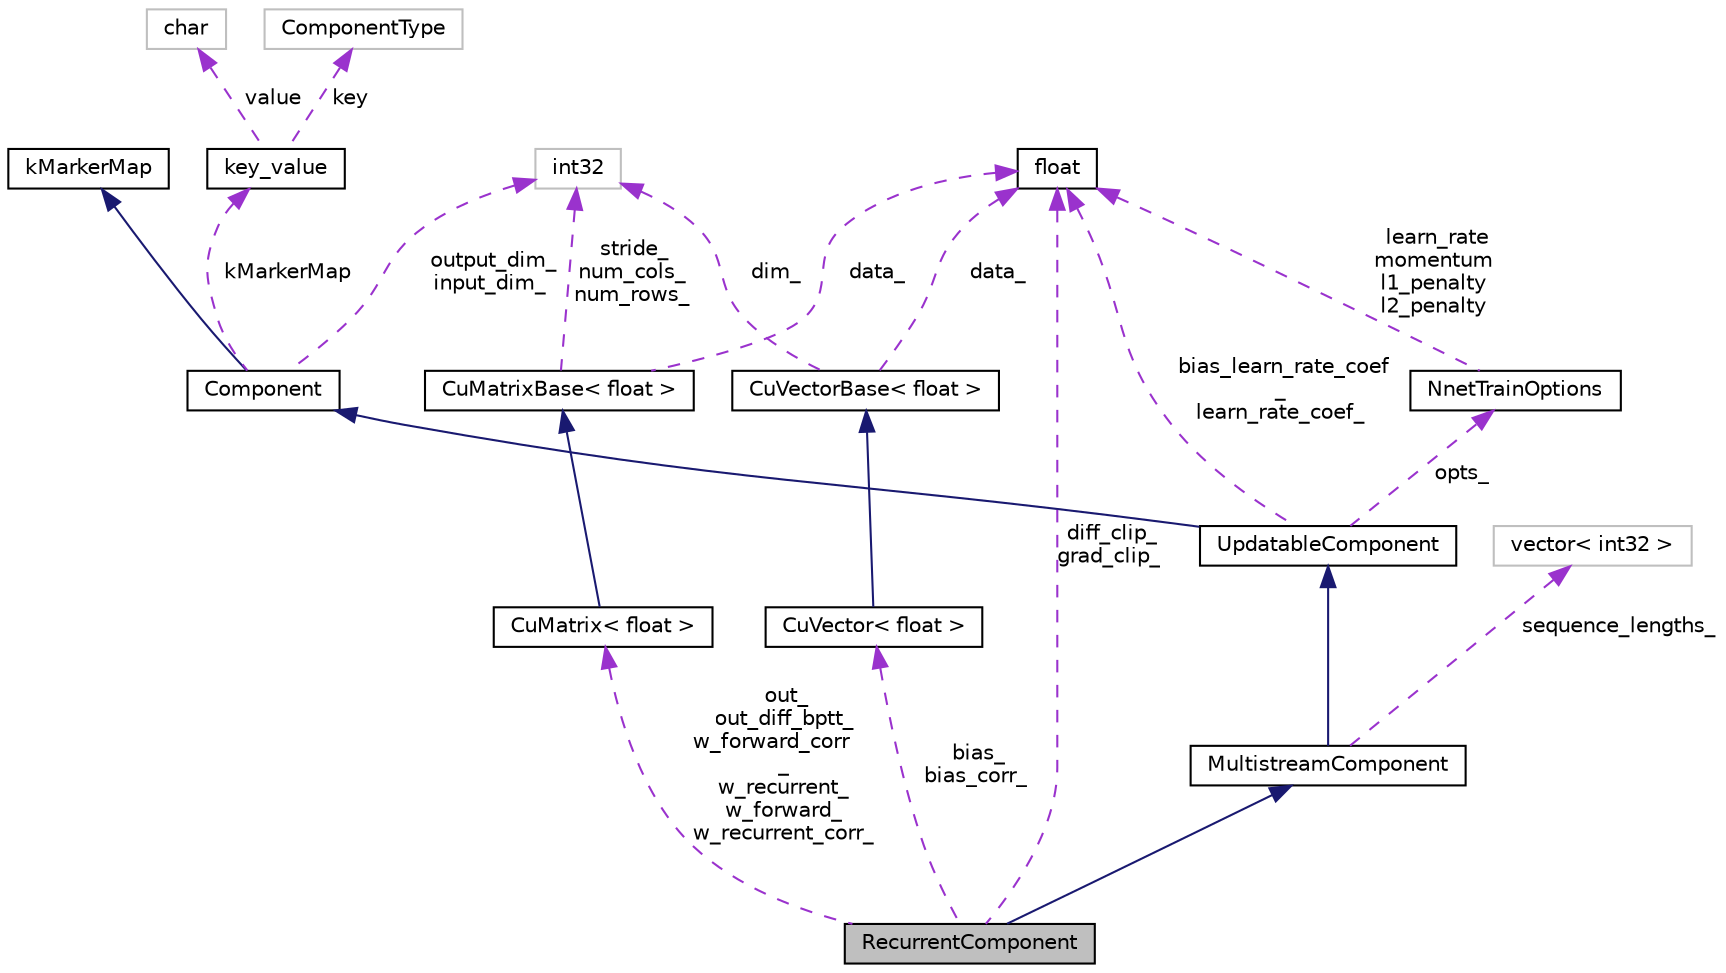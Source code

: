 digraph "RecurrentComponent"
{
  edge [fontname="Helvetica",fontsize="10",labelfontname="Helvetica",labelfontsize="10"];
  node [fontname="Helvetica",fontsize="10",shape=record];
  Node5 [label="RecurrentComponent",height=0.2,width=0.4,color="black", fillcolor="grey75", style="filled", fontcolor="black"];
  Node6 -> Node5 [dir="back",color="midnightblue",fontsize="10",style="solid",fontname="Helvetica"];
  Node6 [label="MultistreamComponent",height=0.2,width=0.4,color="black", fillcolor="white", style="filled",URL="$classkaldi_1_1nnet1_1_1MultistreamComponent.html",tooltip="Class MultistreamComponent is an extension of UpdatableComponent for recurrent networks, which are trained with parallel sequences. "];
  Node7 -> Node6 [dir="back",color="midnightblue",fontsize="10",style="solid",fontname="Helvetica"];
  Node7 [label="UpdatableComponent",height=0.2,width=0.4,color="black", fillcolor="white", style="filled",URL="$classkaldi_1_1nnet1_1_1UpdatableComponent.html",tooltip="Class UpdatableComponent is a Component which has trainable parameters, it contains SGD training hype..."];
  Node8 -> Node7 [dir="back",color="midnightblue",fontsize="10",style="solid",fontname="Helvetica"];
  Node8 [label="Component",height=0.2,width=0.4,color="black", fillcolor="white", style="filled",URL="$structkaldi_1_1nnet1_1_1Component.html",tooltip="Abstract class, building block of the network. "];
  Node9 -> Node8 [dir="back",color="midnightblue",fontsize="10",style="solid",fontname="Helvetica"];
  Node9 [label="kMarkerMap",height=0.2,width=0.4,color="black", fillcolor="white", style="filled",URL="$classkMarkerMap.html"];
  Node10 -> Node8 [dir="back",color="darkorchid3",fontsize="10",style="dashed",label=" kMarkerMap" ,fontname="Helvetica"];
  Node10 [label="key_value",height=0.2,width=0.4,color="black", fillcolor="white", style="filled",URL="$structkaldi_1_1nnet1_1_1Component_1_1key__value.html",tooltip="A pair of type and marker,. "];
  Node11 -> Node10 [dir="back",color="darkorchid3",fontsize="10",style="dashed",label=" value" ,fontname="Helvetica"];
  Node11 [label="char",height=0.2,width=0.4,color="grey75", fillcolor="white", style="filled"];
  Node12 -> Node10 [dir="back",color="darkorchid3",fontsize="10",style="dashed",label=" key" ,fontname="Helvetica"];
  Node12 [label="ComponentType",height=0.2,width=0.4,color="grey75", fillcolor="white", style="filled"];
  Node13 -> Node8 [dir="back",color="darkorchid3",fontsize="10",style="dashed",label=" output_dim_\ninput_dim_" ,fontname="Helvetica"];
  Node13 [label="int32",height=0.2,width=0.4,color="grey75", fillcolor="white", style="filled"];
  Node14 -> Node7 [dir="back",color="darkorchid3",fontsize="10",style="dashed",label=" opts_" ,fontname="Helvetica"];
  Node14 [label="NnetTrainOptions",height=0.2,width=0.4,color="black", fillcolor="white", style="filled",URL="$structkaldi_1_1nnet1_1_1NnetTrainOptions.html"];
  Node15 -> Node14 [dir="back",color="darkorchid3",fontsize="10",style="dashed",label=" learn_rate\nmomentum\nl1_penalty\nl2_penalty" ,fontname="Helvetica"];
  Node15 [label="float",height=0.2,width=0.4,color="black", fillcolor="white", style="filled",URL="$classfloat.html"];
  Node15 -> Node7 [dir="back",color="darkorchid3",fontsize="10",style="dashed",label=" bias_learn_rate_coef\l_\nlearn_rate_coef_" ,fontname="Helvetica"];
  Node16 -> Node6 [dir="back",color="darkorchid3",fontsize="10",style="dashed",label=" sequence_lengths_" ,fontname="Helvetica"];
  Node16 [label="vector\< int32 \>",height=0.2,width=0.4,color="grey75", fillcolor="white", style="filled"];
  Node15 -> Node5 [dir="back",color="darkorchid3",fontsize="10",style="dashed",label=" diff_clip_\ngrad_clip_" ,fontname="Helvetica"];
  Node17 -> Node5 [dir="back",color="darkorchid3",fontsize="10",style="dashed",label=" out_\nout_diff_bptt_\nw_forward_corr\l_\nw_recurrent_\nw_forward_\nw_recurrent_corr_" ,fontname="Helvetica"];
  Node17 [label="CuMatrix\< float \>",height=0.2,width=0.4,color="black", fillcolor="white", style="filled",URL="$classkaldi_1_1CuMatrix.html"];
  Node18 -> Node17 [dir="back",color="midnightblue",fontsize="10",style="solid",fontname="Helvetica"];
  Node18 [label="CuMatrixBase\< float \>",height=0.2,width=0.4,color="black", fillcolor="white", style="filled",URL="$classkaldi_1_1CuMatrixBase.html"];
  Node15 -> Node18 [dir="back",color="darkorchid3",fontsize="10",style="dashed",label=" data_" ,fontname="Helvetica"];
  Node13 -> Node18 [dir="back",color="darkorchid3",fontsize="10",style="dashed",label=" stride_\nnum_cols_\nnum_rows_" ,fontname="Helvetica"];
  Node19 -> Node5 [dir="back",color="darkorchid3",fontsize="10",style="dashed",label=" bias_\nbias_corr_" ,fontname="Helvetica"];
  Node19 [label="CuVector\< float \>",height=0.2,width=0.4,color="black", fillcolor="white", style="filled",URL="$classkaldi_1_1CuVector.html"];
  Node20 -> Node19 [dir="back",color="midnightblue",fontsize="10",style="solid",fontname="Helvetica"];
  Node20 [label="CuVectorBase\< float \>",height=0.2,width=0.4,color="black", fillcolor="white", style="filled",URL="$classkaldi_1_1CuVectorBase.html"];
  Node15 -> Node20 [dir="back",color="darkorchid3",fontsize="10",style="dashed",label=" data_" ,fontname="Helvetica"];
  Node13 -> Node20 [dir="back",color="darkorchid3",fontsize="10",style="dashed",label=" dim_" ,fontname="Helvetica"];
}
